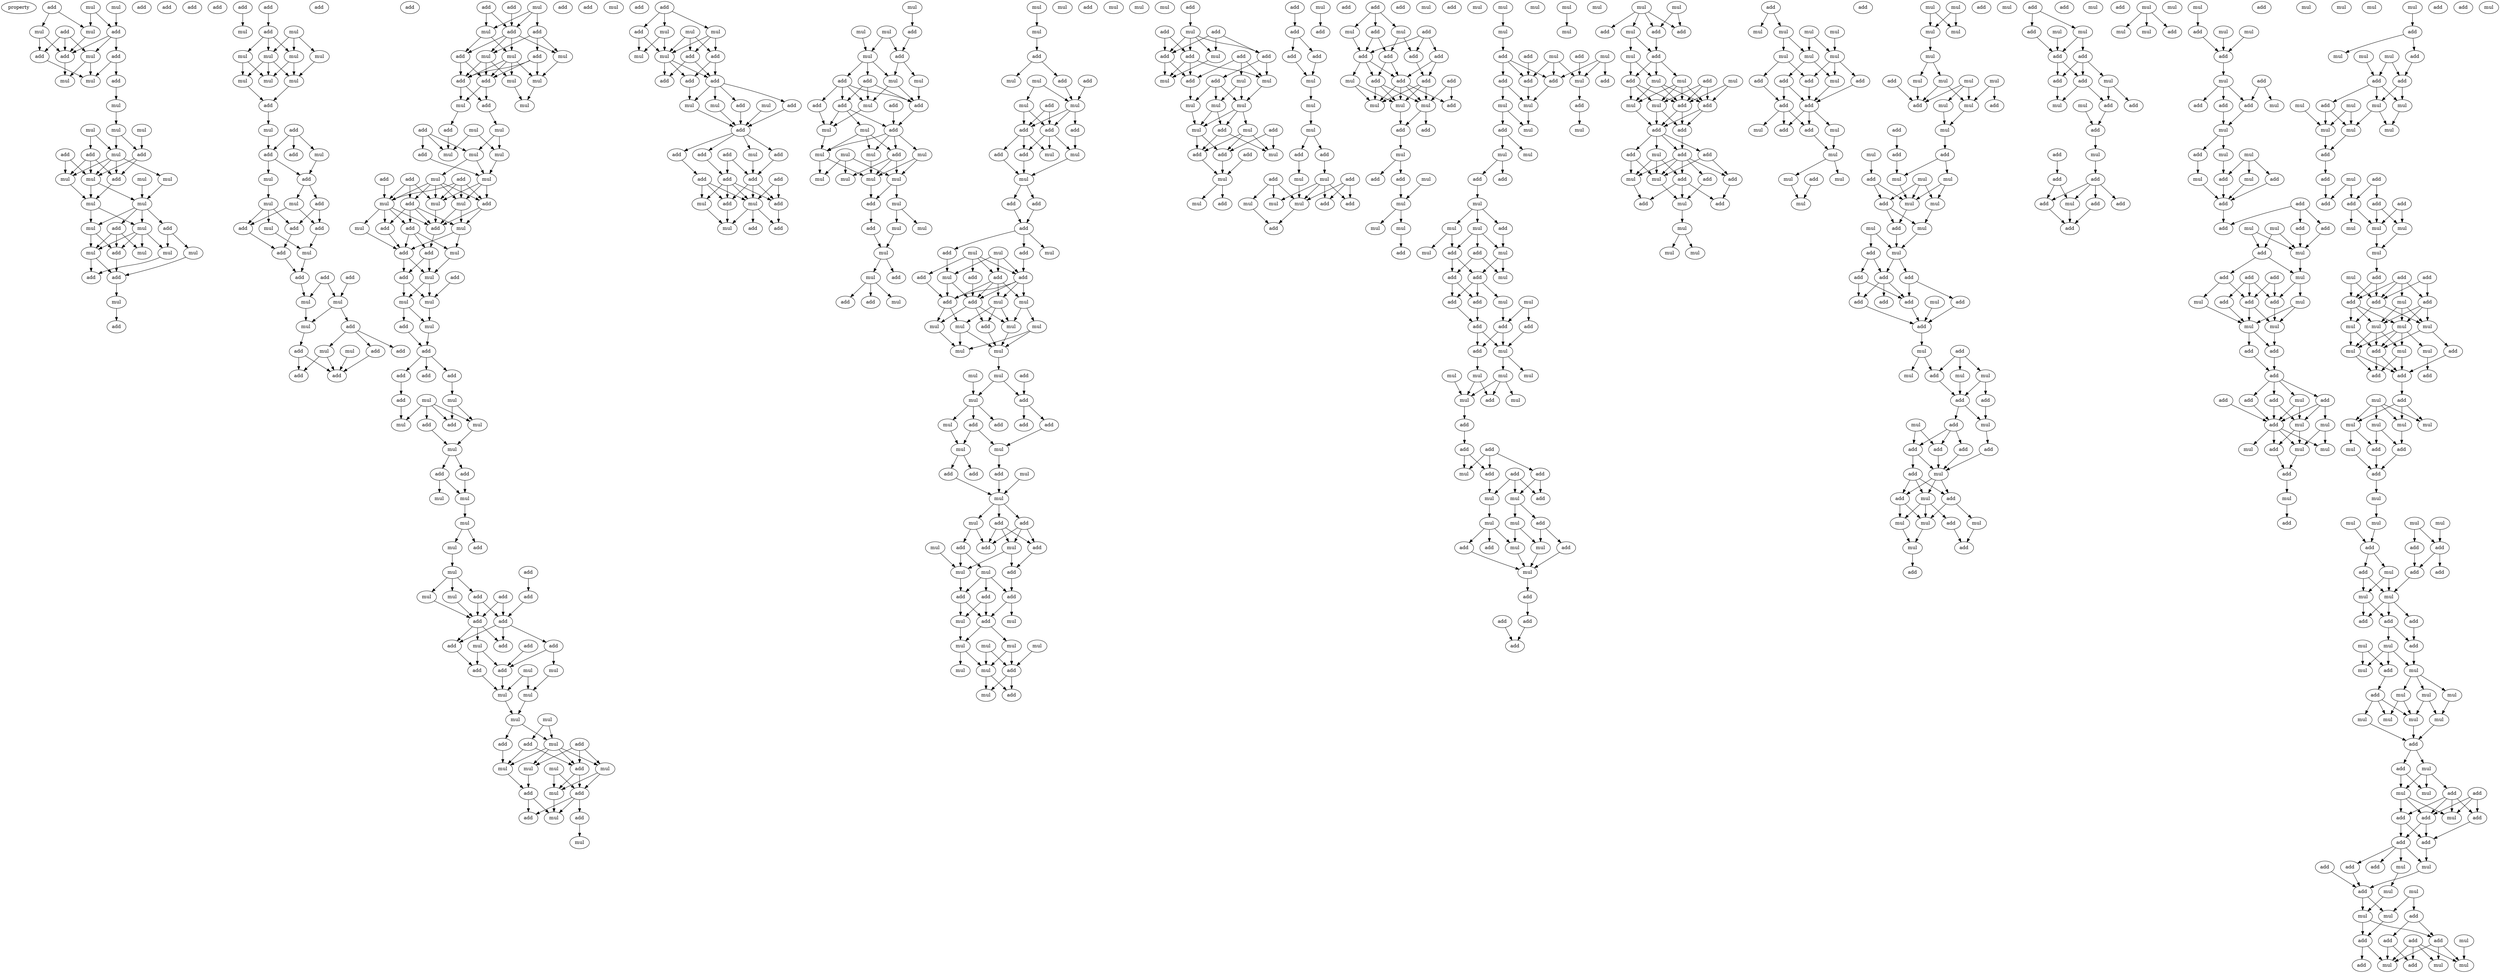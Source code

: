 digraph {
    node [fontcolor=black]
    property [mul=2,lf=1.6]
    0 [ label = mul ];
    1 [ label = mul ];
    2 [ label = add ];
    3 [ label = mul ];
    4 [ label = add ];
    5 [ label = mul ];
    6 [ label = add ];
    7 [ label = add ];
    8 [ label = add ];
    9 [ label = mul ];
    10 [ label = add ];
    11 [ label = mul ];
    12 [ label = add ];
    13 [ label = mul ];
    14 [ label = mul ];
    15 [ label = add ];
    16 [ label = mul ];
    17 [ label = mul ];
    18 [ label = mul ];
    19 [ label = add ];
    20 [ label = add ];
    21 [ label = mul ];
    22 [ label = add ];
    23 [ label = mul ];
    24 [ label = add ];
    25 [ label = mul ];
    26 [ label = mul ];
    27 [ label = mul ];
    28 [ label = mul ];
    29 [ label = mul ];
    30 [ label = mul ];
    31 [ label = add ];
    32 [ label = add ];
    33 [ label = mul ];
    34 [ label = mul ];
    35 [ label = mul ];
    36 [ label = mul ];
    37 [ label = mul ];
    38 [ label = add ];
    39 [ label = add ];
    40 [ label = add ];
    41 [ label = mul ];
    42 [ label = add ];
    43 [ label = add ];
    44 [ label = add ];
    45 [ label = add ];
    46 [ label = add ];
    47 [ label = mul ];
    48 [ label = add ];
    49 [ label = add ];
    50 [ label = mul ];
    51 [ label = mul ];
    52 [ label = mul ];
    53 [ label = mul ];
    54 [ label = mul ];
    55 [ label = mul ];
    56 [ label = mul ];
    57 [ label = mul ];
    58 [ label = add ];
    59 [ label = add ];
    60 [ label = mul ];
    61 [ label = add ];
    62 [ label = mul ];
    63 [ label = add ];
    64 [ label = add ];
    65 [ label = add ];
    66 [ label = mul ];
    67 [ label = add ];
    68 [ label = mul ];
    69 [ label = mul ];
    70 [ label = add ];
    71 [ label = mul ];
    72 [ label = add ];
    73 [ label = add ];
    74 [ label = add ];
    75 [ label = mul ];
    76 [ label = add ];
    77 [ label = add ];
    78 [ label = add ];
    79 [ label = add ];
    80 [ label = mul ];
    81 [ label = mul ];
    82 [ label = add ];
    83 [ label = mul ];
    84 [ label = add ];
    85 [ label = add ];
    86 [ label = mul ];
    87 [ label = add ];
    88 [ label = mul ];
    89 [ label = add ];
    90 [ label = add ];
    91 [ label = add ];
    92 [ label = add ];
    93 [ label = mul ];
    94 [ label = add ];
    95 [ label = add ];
    96 [ label = mul ];
    97 [ label = mul ];
    98 [ label = mul ];
    99 [ label = mul ];
    100 [ label = add ];
    101 [ label = add ];
    102 [ label = mul ];
    103 [ label = mul ];
    104 [ label = add ];
    105 [ label = add ];
    106 [ label = mul ];
    107 [ label = mul ];
    108 [ label = add ];
    109 [ label = mul ];
    110 [ label = add ];
    111 [ label = add ];
    112 [ label = mul ];
    113 [ label = mul ];
    114 [ label = mul ];
    115 [ label = add ];
    116 [ label = mul ];
    117 [ label = add ];
    118 [ label = add ];
    119 [ label = mul ];
    120 [ label = mul ];
    121 [ label = add ];
    122 [ label = mul ];
    123 [ label = mul ];
    124 [ label = add ];
    125 [ label = add ];
    126 [ label = mul ];
    127 [ label = mul ];
    128 [ label = add ];
    129 [ label = mul ];
    130 [ label = add ];
    131 [ label = add ];
    132 [ label = add ];
    133 [ label = add ];
    134 [ label = mul ];
    135 [ label = add ];
    136 [ label = add ];
    137 [ label = mul ];
    138 [ label = mul ];
    139 [ label = mul ];
    140 [ label = mul ];
    141 [ label = add ];
    142 [ label = add ];
    143 [ label = add ];
    144 [ label = add ];
    145 [ label = add ];
    146 [ label = add ];
    147 [ label = mul ];
    148 [ label = mul ];
    149 [ label = add ];
    150 [ label = mul ];
    151 [ label = add ];
    152 [ label = mul ];
    153 [ label = add ];
    154 [ label = mul ];
    155 [ label = add ];
    156 [ label = add ];
    157 [ label = mul ];
    158 [ label = add ];
    159 [ label = mul ];
    160 [ label = mul ];
    161 [ label = mul ];
    162 [ label = mul ];
    163 [ label = add ];
    164 [ label = add ];
    165 [ label = mul ];
    166 [ label = add ];
    167 [ label = add ];
    168 [ label = mul ];
    169 [ label = add ];
    170 [ label = add ];
    171 [ label = mul ];
    172 [ label = add ];
    173 [ label = add ];
    174 [ label = add ];
    175 [ label = add ];
    176 [ label = add ];
    177 [ label = add ];
    178 [ label = mul ];
    179 [ label = add ];
    180 [ label = mul ];
    181 [ label = add ];
    182 [ label = mul ];
    183 [ label = mul ];
    184 [ label = mul ];
    185 [ label = mul ];
    186 [ label = mul ];
    187 [ label = add ];
    188 [ label = add ];
    189 [ label = add ];
    190 [ label = mul ];
    191 [ label = add ];
    192 [ label = mul ];
    193 [ label = mul ];
    194 [ label = mul ];
    195 [ label = mul ];
    196 [ label = mul ];
    197 [ label = add ];
    198 [ label = add ];
    199 [ label = add ];
    200 [ label = mul ];
    201 [ label = add ];
    202 [ label = add ];
    203 [ label = mul ];
    204 [ label = mul ];
    205 [ label = mul ];
    206 [ label = mul ];
    207 [ label = add ];
    208 [ label = mul ];
    209 [ label = add ];
    210 [ label = mul ];
    211 [ label = add ];
    212 [ label = add ];
    213 [ label = add ];
    214 [ label = add ];
    215 [ label = add ];
    216 [ label = add ];
    217 [ label = mul ];
    218 [ label = mul ];
    219 [ label = mul ];
    220 [ label = add ];
    221 [ label = add ];
    222 [ label = add ];
    223 [ label = mul ];
    224 [ label = add ];
    225 [ label = add ];
    226 [ label = add ];
    227 [ label = add ];
    228 [ label = add ];
    229 [ label = add ];
    230 [ label = add ];
    231 [ label = mul ];
    232 [ label = add ];
    233 [ label = mul ];
    234 [ label = mul ];
    235 [ label = add ];
    236 [ label = add ];
    237 [ label = mul ];
    238 [ label = add ];
    239 [ label = mul ];
    240 [ label = mul ];
    241 [ label = add ];
    242 [ label = mul ];
    243 [ label = mul ];
    244 [ label = mul ];
    245 [ label = add ];
    246 [ label = add ];
    247 [ label = mul ];
    248 [ label = add ];
    249 [ label = add ];
    250 [ label = add ];
    251 [ label = add ];
    252 [ label = add ];
    253 [ label = mul ];
    254 [ label = mul ];
    255 [ label = mul ];
    256 [ label = mul ];
    257 [ label = add ];
    258 [ label = mul ];
    259 [ label = mul ];
    260 [ label = mul ];
    261 [ label = mul ];
    262 [ label = mul ];
    263 [ label = mul ];
    264 [ label = mul ];
    265 [ label = add ];
    266 [ label = mul ];
    267 [ label = mul ];
    268 [ label = add ];
    269 [ label = mul ];
    270 [ label = mul ];
    271 [ label = add ];
    272 [ label = add ];
    273 [ label = add ];
    274 [ label = mul ];
    275 [ label = mul ];
    276 [ label = mul ];
    277 [ label = add ];
    278 [ label = mul ];
    279 [ label = mul ];
    280 [ label = add ];
    281 [ label = add ];
    282 [ label = mul ];
    283 [ label = mul ];
    284 [ label = add ];
    285 [ label = mul ];
    286 [ label = add ];
    287 [ label = add ];
    288 [ label = add ];
    289 [ label = add ];
    290 [ label = add ];
    291 [ label = mul ];
    292 [ label = mul ];
    293 [ label = mul ];
    294 [ label = add ];
    295 [ label = add ];
    296 [ label = add ];
    297 [ label = add ];
    298 [ label = mul ];
    299 [ label = mul ];
    300 [ label = add ];
    301 [ label = add ];
    302 [ label = mul ];
    303 [ label = mul ];
    304 [ label = add ];
    305 [ label = add ];
    306 [ label = add ];
    307 [ label = add ];
    308 [ label = mul ];
    309 [ label = add ];
    310 [ label = add ];
    311 [ label = mul ];
    312 [ label = mul ];
    313 [ label = mul ];
    314 [ label = mul ];
    315 [ label = mul ];
    316 [ label = add ];
    317 [ label = mul ];
    318 [ label = mul ];
    319 [ label = mul ];
    320 [ label = mul ];
    321 [ label = add ];
    322 [ label = add ];
    323 [ label = mul ];
    324 [ label = add ];
    325 [ label = add ];
    326 [ label = mul ];
    327 [ label = add ];
    328 [ label = add ];
    329 [ label = mul ];
    330 [ label = mul ];
    331 [ label = add ];
    332 [ label = add ];
    333 [ label = add ];
    334 [ label = mul ];
    335 [ label = mul ];
    336 [ label = mul ];
    337 [ label = mul ];
    338 [ label = add ];
    339 [ label = add ];
    340 [ label = add ];
    341 [ label = mul ];
    342 [ label = mul ];
    343 [ label = add ];
    344 [ label = add ];
    345 [ label = mul ];
    346 [ label = mul ];
    347 [ label = add ];
    348 [ label = add ];
    349 [ label = add ];
    350 [ label = add ];
    351 [ label = mul ];
    352 [ label = mul ];
    353 [ label = add ];
    354 [ label = mul ];
    355 [ label = mul ];
    356 [ label = mul ];
    357 [ label = mul ];
    358 [ label = mul ];
    359 [ label = add ];
    360 [ label = mul ];
    361 [ label = mul ];
    362 [ label = add ];
    363 [ label = mul ];
    364 [ label = mul ];
    365 [ label = add ];
    366 [ label = add ];
    367 [ label = add ];
    368 [ label = mul ];
    369 [ label = add ];
    370 [ label = add ];
    371 [ label = add ];
    372 [ label = add ];
    373 [ label = mul ];
    374 [ label = add ];
    375 [ label = mul ];
    376 [ label = mul ];
    377 [ label = add ];
    378 [ label = mul ];
    379 [ label = mul ];
    380 [ label = mul ];
    381 [ label = mul ];
    382 [ label = mul ];
    383 [ label = add ];
    384 [ label = add ];
    385 [ label = mul ];
    386 [ label = mul ];
    387 [ label = add ];
    388 [ label = add ];
    389 [ label = add ];
    390 [ label = mul ];
    391 [ label = add ];
    392 [ label = mul ];
    393 [ label = add ];
    394 [ label = add ];
    395 [ label = mul ];
    396 [ label = add ];
    397 [ label = add ];
    398 [ label = mul ];
    399 [ label = add ];
    400 [ label = mul ];
    401 [ label = add ];
    402 [ label = mul ];
    403 [ label = add ];
    404 [ label = add ];
    405 [ label = add ];
    406 [ label = mul ];
    407 [ label = add ];
    408 [ label = mul ];
    409 [ label = mul ];
    410 [ label = mul ];
    411 [ label = mul ];
    412 [ label = add ];
    413 [ label = add ];
    414 [ label = add ];
    415 [ label = add ];
    416 [ label = add ];
    417 [ label = mul ];
    418 [ label = add ];
    419 [ label = mul ];
    420 [ label = add ];
    421 [ label = add ];
    422 [ label = add ];
    423 [ label = add ];
    424 [ label = add ];
    425 [ label = mul ];
    426 [ label = add ];
    427 [ label = add ];
    428 [ label = add ];
    429 [ label = add ];
    430 [ label = mul ];
    431 [ label = mul ];
    432 [ label = mul ];
    433 [ label = add ];
    434 [ label = add ];
    435 [ label = add ];
    436 [ label = mul ];
    437 [ label = mul ];
    438 [ label = add ];
    439 [ label = add ];
    440 [ label = mul ];
    441 [ label = mul ];
    442 [ label = mul ];
    443 [ label = mul ];
    444 [ label = add ];
    445 [ label = add ];
    446 [ label = mul ];
    447 [ label = mul ];
    448 [ label = mul ];
    449 [ label = add ];
    450 [ label = add ];
    451 [ label = mul ];
    452 [ label = add ];
    453 [ label = mul ];
    454 [ label = add ];
    455 [ label = mul ];
    456 [ label = add ];
    457 [ label = add ];
    458 [ label = add ];
    459 [ label = add ];
    460 [ label = mul ];
    461 [ label = mul ];
    462 [ label = add ];
    463 [ label = mul ];
    464 [ label = mul ];
    465 [ label = mul ];
    466 [ label = mul ];
    467 [ label = add ];
    468 [ label = add ];
    469 [ label = mul ];
    470 [ label = mul ];
    471 [ label = add ];
    472 [ label = mul ];
    473 [ label = add ];
    474 [ label = mul ];
    475 [ label = mul ];
    476 [ label = add ];
    477 [ label = mul ];
    478 [ label = add ];
    479 [ label = add ];
    480 [ label = add ];
    481 [ label = mul ];
    482 [ label = mul ];
    483 [ label = add ];
    484 [ label = add ];
    485 [ label = add ];
    486 [ label = add ];
    487 [ label = add ];
    488 [ label = mul ];
    489 [ label = mul ];
    490 [ label = mul ];
    491 [ label = mul ];
    492 [ label = mul ];
    493 [ label = mul ];
    494 [ label = add ];
    495 [ label = mul ];
    496 [ label = add ];
    497 [ label = add ];
    498 [ label = add ];
    499 [ label = mul ];
    500 [ label = add ];
    501 [ label = add ];
    502 [ label = add ];
    503 [ label = mul ];
    504 [ label = mul ];
    505 [ label = add ];
    506 [ label = mul ];
    507 [ label = mul ];
    508 [ label = add ];
    509 [ label = add ];
    510 [ label = add ];
    511 [ label = add ];
    512 [ label = mul ];
    513 [ label = mul ];
    514 [ label = mul ];
    515 [ label = add ];
    516 [ label = add ];
    517 [ label = add ];
    518 [ label = mul ];
    519 [ label = add ];
    520 [ label = mul ];
    521 [ label = mul ];
    522 [ label = mul ];
    523 [ label = mul ];
    524 [ label = mul ];
    525 [ label = add ];
    526 [ label = add ];
    527 [ label = mul ];
    528 [ label = add ];
    529 [ label = mul ];
    530 [ label = add ];
    531 [ label = mul ];
    532 [ label = add ];
    533 [ label = mul ];
    534 [ label = add ];
    535 [ label = mul ];
    536 [ label = add ];
    537 [ label = mul ];
    538 [ label = mul ];
    539 [ label = add ];
    540 [ label = add ];
    541 [ label = add ];
    542 [ label = add ];
    543 [ label = add ];
    544 [ label = add ];
    545 [ label = mul ];
    546 [ label = add ];
    547 [ label = mul ];
    548 [ label = mul ];
    549 [ label = add ];
    550 [ label = add ];
    551 [ label = mul ];
    552 [ label = add ];
    553 [ label = add ];
    554 [ label = mul ];
    555 [ label = mul ];
    556 [ label = mul ];
    557 [ label = add ];
    558 [ label = mul ];
    559 [ label = mul ];
    560 [ label = mul ];
    561 [ label = mul ];
    562 [ label = mul ];
    563 [ label = mul ];
    564 [ label = mul ];
    565 [ label = add ];
    566 [ label = add ];
    567 [ label = mul ];
    568 [ label = add ];
    569 [ label = add ];
    570 [ label = add ];
    571 [ label = add ];
    572 [ label = mul ];
    573 [ label = mul ];
    574 [ label = add ];
    575 [ label = add ];
    576 [ label = add ];
    577 [ label = mul ];
    578 [ label = mul ];
    579 [ label = mul ];
    580 [ label = mul ];
    581 [ label = mul ];
    582 [ label = add ];
    583 [ label = mul ];
    584 [ label = mul ];
    585 [ label = mul ];
    586 [ label = mul ];
    587 [ label = mul ];
    588 [ label = mul ];
    589 [ label = add ];
    590 [ label = mul ];
    591 [ label = mul ];
    592 [ label = add ];
    593 [ label = mul ];
    594 [ label = add ];
    595 [ label = mul ];
    596 [ label = mul ];
    597 [ label = add ];
    598 [ label = mul ];
    599 [ label = add ];
    600 [ label = add ];
    601 [ label = mul ];
    602 [ label = mul ];
    603 [ label = add ];
    604 [ label = mul ];
    605 [ label = add ];
    606 [ label = mul ];
    607 [ label = mul ];
    608 [ label = mul ];
    609 [ label = add ];
    610 [ label = mul ];
    611 [ label = mul ];
    612 [ label = add ];
    613 [ label = add ];
    614 [ label = add ];
    615 [ label = add ];
    616 [ label = add ];
    617 [ label = add ];
    618 [ label = add ];
    619 [ label = mul ];
    620 [ label = add ];
    621 [ label = add ];
    622 [ label = add ];
    623 [ label = mul ];
    624 [ label = add ];
    625 [ label = mul ];
    626 [ label = mul ];
    627 [ label = mul ];
    628 [ label = add ];
    629 [ label = add ];
    630 [ label = mul ];
    631 [ label = add ];
    632 [ label = mul ];
    633 [ label = add ];
    634 [ label = add ];
    635 [ label = add ];
    636 [ label = add ];
    637 [ label = add ];
    638 [ label = add ];
    639 [ label = mul ];
    640 [ label = add ];
    641 [ label = mul ];
    642 [ label = add ];
    643 [ label = mul ];
    644 [ label = mul ];
    645 [ label = mul ];
    646 [ label = add ];
    647 [ label = mul ];
    648 [ label = mul ];
    649 [ label = add ];
    650 [ label = add ];
    651 [ label = add ];
    652 [ label = add ];
    653 [ label = mul ];
    654 [ label = add ];
    655 [ label = mul ];
    656 [ label = add ];
    657 [ label = add ];
    658 [ label = add ];
    659 [ label = add ];
    660 [ label = mul ];
    661 [ label = mul ];
    662 [ label = mul ];
    663 [ label = add ];
    664 [ label = mul ];
    665 [ label = add ];
    666 [ label = add ];
    667 [ label = mul ];
    668 [ label = add ];
    669 [ label = add ];
    670 [ label = add ];
    671 [ label = add ];
    672 [ label = mul ];
    673 [ label = add ];
    674 [ label = add ];
    675 [ label = add ];
    676 [ label = add ];
    677 [ label = mul ];
    678 [ label = mul ];
    679 [ label = mul ];
    680 [ label = add ];
    681 [ label = mul ];
    682 [ label = mul ];
    683 [ label = add ];
    684 [ label = mul ];
    685 [ label = mul ];
    686 [ label = add ];
    687 [ label = mul ];
    688 [ label = add ];
    689 [ label = add ];
    690 [ label = mul ];
    691 [ label = add ];
    692 [ label = add ];
    693 [ label = add ];
    694 [ label = mul ];
    695 [ label = mul ];
    696 [ label = add ];
    697 [ label = mul ];
    698 [ label = mul ];
    699 [ label = add ];
    700 [ label = mul ];
    701 [ label = add ];
    702 [ label = add ];
    703 [ label = add ];
    704 [ label = mul ];
    705 [ label = mul ];
    706 [ label = add ];
    707 [ label = add ];
    708 [ label = add ];
    709 [ label = add ];
    710 [ label = mul ];
    711 [ label = mul ];
    712 [ label = add ];
    713 [ label = add ];
    714 [ label = add ];
    715 [ label = add ];
    716 [ label = mul ];
    717 [ label = mul ];
    718 [ label = add ];
    719 [ label = add ];
    720 [ label = mul ];
    721 [ label = mul ];
    722 [ label = add ];
    723 [ label = add ];
    724 [ label = mul ];
    725 [ label = add ];
    726 [ label = add ];
    727 [ label = add ];
    728 [ label = add ];
    729 [ label = add ];
    730 [ label = mul ];
    731 [ label = add ];
    732 [ label = mul ];
    733 [ label = mul ];
    734 [ label = mul ];
    735 [ label = add ];
    736 [ label = mul ];
    737 [ label = mul ];
    738 [ label = add ];
    739 [ label = mul ];
    740 [ label = mul ];
    741 [ label = mul ];
    742 [ label = add ];
    743 [ label = mul ];
    744 [ label = add ];
    745 [ label = add ];
    746 [ label = mul ];
    747 [ label = mul ];
    748 [ label = add ];
    749 [ label = mul ];
    750 [ label = add ];
    751 [ label = add ];
    752 [ label = add ];
    753 [ label = mul ];
    754 [ label = mul ];
    755 [ label = mul ];
    756 [ label = mul ];
    757 [ label = mul ];
    758 [ label = mul ];
    759 [ label = mul ];
    760 [ label = add ];
    761 [ label = add ];
    762 [ label = mul ];
    763 [ label = add ];
    764 [ label = add ];
    765 [ label = add ];
    766 [ label = add ];
    767 [ label = add ];
    768 [ label = mul ];
    769 [ label = mul ];
    770 [ label = mul ];
    771 [ label = mul ];
    772 [ label = add ];
    773 [ label = add ];
    774 [ label = add ];
    775 [ label = add ];
    776 [ label = mul ];
    777 [ label = add ];
    778 [ label = mul ];
    779 [ label = add ];
    780 [ label = add ];
    781 [ label = mul ];
    782 [ label = mul ];
    783 [ label = mul ];
    784 [ label = mul ];
    785 [ label = mul ];
    786 [ label = mul ];
    787 [ label = add ];
    788 [ label = mul ];
    789 [ label = add ];
    790 [ label = add ];
    791 [ label = add ];
    792 [ label = add ];
    793 [ label = mul ];
    794 [ label = add ];
    795 [ label = mul ];
    796 [ label = mul ];
    797 [ label = mul ];
    798 [ label = mul ];
    799 [ label = mul ];
    800 [ label = add ];
    801 [ label = add ];
    802 [ label = add ];
    803 [ label = mul ];
    804 [ label = mul ];
    805 [ label = mul ];
    806 [ label = mul ];
    807 [ label = mul ];
    808 [ label = add ];
    809 [ label = add ];
    810 [ label = add ];
    811 [ label = add ];
    812 [ label = mul ];
    813 [ label = add ];
    814 [ label = add ];
    815 [ label = mul ];
    816 [ label = mul ];
    817 [ label = add ];
    818 [ label = add ];
    819 [ label = add ];
    820 [ label = add ];
    821 [ label = mul ];
    822 [ label = mul ];
    823 [ label = add ];
    824 [ label = mul ];
    825 [ label = mul ];
    826 [ label = add ];
    827 [ label = mul ];
    828 [ label = mul ];
    829 [ label = mul ];
    830 [ label = mul ];
    831 [ label = mul ];
    832 [ label = mul ];
    833 [ label = mul ];
    834 [ label = add ];
    835 [ label = add ];
    836 [ label = mul ];
    837 [ label = add ];
    838 [ label = add ];
    839 [ label = mul ];
    840 [ label = mul ];
    841 [ label = mul ];
    842 [ label = add ];
    843 [ label = add ];
    844 [ label = add ];
    845 [ label = mul ];
    846 [ label = add ];
    847 [ label = add ];
    848 [ label = add ];
    849 [ label = mul ];
    850 [ label = add ];
    851 [ label = add ];
    852 [ label = mul ];
    853 [ label = mul ];
    854 [ label = add ];
    855 [ label = mul ];
    856 [ label = mul ];
    857 [ label = add ];
    858 [ label = mul ];
    859 [ label = add ];
    860 [ label = mul ];
    861 [ label = add ];
    862 [ label = add ];
    863 [ label = add ];
    864 [ label = add ];
    865 [ label = mul ];
    866 [ label = mul ];
    867 [ label = add ];
    868 [ label = mul ];
    0 -> 4 [ name = 0 ];
    1 -> 4 [ name = 1 ];
    1 -> 5 [ name = 2 ];
    2 -> 3 [ name = 3 ];
    2 -> 5 [ name = 4 ];
    3 -> 7 [ name = 5 ];
    3 -> 8 [ name = 6 ];
    4 -> 8 [ name = 7 ];
    4 -> 9 [ name = 8 ];
    4 -> 10 [ name = 9 ];
    5 -> 8 [ name = 10 ];
    6 -> 7 [ name = 11 ];
    6 -> 8 [ name = 12 ];
    6 -> 9 [ name = 13 ];
    7 -> 11 [ name = 14 ];
    8 -> 13 [ name = 15 ];
    9 -> 11 [ name = 16 ];
    9 -> 13 [ name = 17 ];
    10 -> 11 [ name = 18 ];
    10 -> 12 [ name = 19 ];
    12 -> 14 [ name = 20 ];
    14 -> 17 [ name = 21 ];
    16 -> 21 [ name = 22 ];
    16 -> 22 [ name = 23 ];
    17 -> 19 [ name = 24 ];
    17 -> 21 [ name = 25 ];
    18 -> 19 [ name = 26 ];
    19 -> 23 [ name = 27 ];
    19 -> 24 [ name = 28 ];
    20 -> 23 [ name = 29 ];
    20 -> 25 [ name = 30 ];
    21 -> 23 [ name = 31 ];
    21 -> 24 [ name = 32 ];
    21 -> 25 [ name = 33 ];
    21 -> 27 [ name = 34 ];
    22 -> 23 [ name = 35 ];
    22 -> 24 [ name = 36 ];
    22 -> 25 [ name = 37 ];
    23 -> 28 [ name = 38 ];
    23 -> 29 [ name = 39 ];
    24 -> 28 [ name = 40 ];
    25 -> 28 [ name = 41 ];
    26 -> 29 [ name = 42 ];
    27 -> 29 [ name = 43 ];
    28 -> 30 [ name = 44 ];
    28 -> 33 [ name = 45 ];
    29 -> 30 [ name = 46 ];
    29 -> 31 [ name = 47 ];
    29 -> 32 [ name = 48 ];
    29 -> 33 [ name = 49 ];
    30 -> 36 [ name = 50 ];
    30 -> 38 [ name = 51 ];
    31 -> 36 [ name = 52 ];
    31 -> 37 [ name = 53 ];
    31 -> 38 [ name = 54 ];
    32 -> 34 [ name = 55 ];
    32 -> 35 [ name = 56 ];
    33 -> 34 [ name = 57 ];
    33 -> 36 [ name = 58 ];
    33 -> 37 [ name = 59 ];
    33 -> 38 [ name = 60 ];
    34 -> 39 [ name = 61 ];
    35 -> 40 [ name = 62 ];
    36 -> 39 [ name = 63 ];
    36 -> 40 [ name = 64 ];
    38 -> 40 [ name = 65 ];
    40 -> 41 [ name = 66 ];
    41 -> 42 [ name = 67 ];
    46 -> 47 [ name = 68 ];
    48 -> 49 [ name = 69 ];
    49 -> 51 [ name = 70 ];
    49 -> 52 [ name = 71 ];
    49 -> 54 [ name = 72 ];
    50 -> 52 [ name = 73 ];
    50 -> 53 [ name = 74 ];
    50 -> 54 [ name = 75 ];
    51 -> 56 [ name = 76 ];
    51 -> 57 [ name = 77 ];
    52 -> 55 [ name = 78 ];
    52 -> 56 [ name = 79 ];
    52 -> 57 [ name = 80 ];
    53 -> 55 [ name = 81 ];
    54 -> 55 [ name = 82 ];
    54 -> 57 [ name = 83 ];
    55 -> 58 [ name = 84 ];
    56 -> 58 [ name = 85 ];
    58 -> 60 [ name = 86 ];
    59 -> 62 [ name = 87 ];
    59 -> 63 [ name = 88 ];
    59 -> 64 [ name = 89 ];
    60 -> 64 [ name = 90 ];
    62 -> 65 [ name = 91 ];
    64 -> 65 [ name = 92 ];
    64 -> 66 [ name = 93 ];
    65 -> 67 [ name = 94 ];
    65 -> 69 [ name = 95 ];
    66 -> 68 [ name = 96 ];
    67 -> 72 [ name = 97 ];
    67 -> 73 [ name = 98 ];
    68 -> 70 [ name = 99 ];
    68 -> 71 [ name = 100 ];
    68 -> 72 [ name = 101 ];
    69 -> 70 [ name = 102 ];
    69 -> 73 [ name = 103 ];
    70 -> 74 [ name = 104 ];
    71 -> 75 [ name = 105 ];
    72 -> 74 [ name = 106 ];
    73 -> 75 [ name = 107 ];
    74 -> 76 [ name = 108 ];
    75 -> 76 [ name = 109 ];
    76 -> 81 [ name = 110 ];
    78 -> 80 [ name = 111 ];
    79 -> 80 [ name = 112 ];
    79 -> 81 [ name = 113 ];
    80 -> 82 [ name = 114 ];
    80 -> 83 [ name = 115 ];
    81 -> 83 [ name = 116 ];
    82 -> 84 [ name = 117 ];
    82 -> 86 [ name = 118 ];
    82 -> 87 [ name = 119 ];
    83 -> 85 [ name = 120 ];
    85 -> 89 [ name = 121 ];
    85 -> 90 [ name = 122 ];
    86 -> 89 [ name = 123 ];
    86 -> 90 [ name = 124 ];
    87 -> 89 [ name = 125 ];
    88 -> 89 [ name = 126 ];
    91 -> 95 [ name = 127 ];
    91 -> 96 [ name = 128 ];
    92 -> 95 [ name = 129 ];
    93 -> 94 [ name = 130 ];
    93 -> 95 [ name = 131 ];
    93 -> 96 [ name = 132 ];
    94 -> 98 [ name = 133 ];
    94 -> 99 [ name = 134 ];
    94 -> 100 [ name = 135 ];
    95 -> 97 [ name = 136 ];
    95 -> 98 [ name = 137 ];
    95 -> 99 [ name = 138 ];
    95 -> 101 [ name = 139 ];
    96 -> 97 [ name = 140 ];
    96 -> 101 [ name = 141 ];
    97 -> 102 [ name = 142 ];
    97 -> 103 [ name = 143 ];
    97 -> 104 [ name = 144 ];
    97 -> 105 [ name = 145 ];
    98 -> 102 [ name = 146 ];
    99 -> 103 [ name = 147 ];
    99 -> 104 [ name = 148 ];
    99 -> 105 [ name = 149 ];
    100 -> 102 [ name = 150 ];
    100 -> 104 [ name = 151 ];
    100 -> 105 [ name = 152 ];
    101 -> 104 [ name = 153 ];
    101 -> 105 [ name = 154 ];
    102 -> 106 [ name = 155 ];
    103 -> 106 [ name = 156 ];
    104 -> 107 [ name = 157 ];
    104 -> 108 [ name = 158 ];
    105 -> 107 [ name = 159 ];
    105 -> 108 [ name = 160 ];
    107 -> 110 [ name = 161 ];
    108 -> 109 [ name = 162 ];
    109 -> 113 [ name = 163 ];
    109 -> 114 [ name = 164 ];
    110 -> 116 [ name = 165 ];
    111 -> 113 [ name = 166 ];
    111 -> 115 [ name = 167 ];
    111 -> 116 [ name = 168 ];
    112 -> 114 [ name = 169 ];
    112 -> 116 [ name = 170 ];
    113 -> 119 [ name = 171 ];
    113 -> 120 [ name = 172 ];
    114 -> 120 [ name = 173 ];
    115 -> 120 [ name = 174 ];
    117 -> 122 [ name = 175 ];
    117 -> 123 [ name = 176 ];
    117 -> 124 [ name = 177 ];
    117 -> 126 [ name = 178 ];
    118 -> 126 [ name = 179 ];
    119 -> 122 [ name = 180 ];
    119 -> 123 [ name = 181 ];
    119 -> 124 [ name = 182 ];
    119 -> 125 [ name = 183 ];
    119 -> 126 [ name = 184 ];
    120 -> 122 [ name = 185 ];
    120 -> 123 [ name = 186 ];
    120 -> 124 [ name = 187 ];
    121 -> 123 [ name = 188 ];
    121 -> 125 [ name = 189 ];
    121 -> 126 [ name = 190 ];
    122 -> 129 [ name = 191 ];
    122 -> 130 [ name = 192 ];
    123 -> 130 [ name = 193 ];
    124 -> 129 [ name = 194 ];
    124 -> 130 [ name = 195 ];
    125 -> 128 [ name = 196 ];
    125 -> 129 [ name = 197 ];
    125 -> 130 [ name = 198 ];
    125 -> 131 [ name = 199 ];
    126 -> 127 [ name = 200 ];
    126 -> 128 [ name = 201 ];
    126 -> 130 [ name = 202 ];
    126 -> 131 [ name = 203 ];
    127 -> 133 [ name = 204 ];
    128 -> 132 [ name = 205 ];
    128 -> 133 [ name = 206 ];
    128 -> 134 [ name = 207 ];
    129 -> 133 [ name = 208 ];
    129 -> 134 [ name = 209 ];
    130 -> 132 [ name = 210 ];
    131 -> 133 [ name = 211 ];
    132 -> 136 [ name = 212 ];
    132 -> 137 [ name = 213 ];
    133 -> 136 [ name = 214 ];
    133 -> 137 [ name = 215 ];
    134 -> 137 [ name = 216 ];
    135 -> 139 [ name = 217 ];
    136 -> 138 [ name = 218 ];
    136 -> 139 [ name = 219 ];
    137 -> 138 [ name = 220 ];
    137 -> 139 [ name = 221 ];
    138 -> 140 [ name = 222 ];
    138 -> 142 [ name = 223 ];
    139 -> 140 [ name = 224 ];
    140 -> 143 [ name = 225 ];
    142 -> 143 [ name = 226 ];
    143 -> 144 [ name = 227 ];
    143 -> 145 [ name = 228 ];
    143 -> 146 [ name = 229 ];
    144 -> 149 [ name = 230 ];
    146 -> 147 [ name = 231 ];
    147 -> 152 [ name = 232 ];
    147 -> 153 [ name = 233 ];
    148 -> 150 [ name = 234 ];
    148 -> 151 [ name = 235 ];
    148 -> 152 [ name = 236 ];
    148 -> 153 [ name = 237 ];
    149 -> 150 [ name = 238 ];
    151 -> 154 [ name = 239 ];
    152 -> 154 [ name = 240 ];
    154 -> 155 [ name = 241 ];
    154 -> 156 [ name = 242 ];
    155 -> 157 [ name = 243 ];
    155 -> 160 [ name = 244 ];
    156 -> 160 [ name = 245 ];
    160 -> 161 [ name = 246 ];
    161 -> 162 [ name = 247 ];
    161 -> 164 [ name = 248 ];
    162 -> 165 [ name = 249 ];
    165 -> 168 [ name = 250 ];
    165 -> 170 [ name = 251 ];
    165 -> 171 [ name = 252 ];
    166 -> 169 [ name = 253 ];
    167 -> 172 [ name = 254 ];
    167 -> 173 [ name = 255 ];
    168 -> 173 [ name = 256 ];
    169 -> 172 [ name = 257 ];
    170 -> 172 [ name = 258 ];
    170 -> 173 [ name = 259 ];
    171 -> 173 [ name = 260 ];
    172 -> 174 [ name = 261 ];
    172 -> 176 [ name = 262 ];
    172 -> 177 [ name = 263 ];
    173 -> 176 [ name = 264 ];
    173 -> 177 [ name = 265 ];
    173 -> 178 [ name = 266 ];
    174 -> 180 [ name = 267 ];
    174 -> 181 [ name = 268 ];
    175 -> 181 [ name = 269 ];
    177 -> 179 [ name = 270 ];
    178 -> 179 [ name = 271 ];
    178 -> 181 [ name = 272 ];
    179 -> 184 [ name = 273 ];
    180 -> 183 [ name = 274 ];
    181 -> 184 [ name = 275 ];
    182 -> 183 [ name = 276 ];
    182 -> 184 [ name = 277 ];
    183 -> 185 [ name = 278 ];
    184 -> 185 [ name = 279 ];
    185 -> 189 [ name = 280 ];
    185 -> 190 [ name = 281 ];
    186 -> 187 [ name = 282 ];
    186 -> 190 [ name = 283 ];
    187 -> 191 [ name = 284 ];
    187 -> 192 [ name = 285 ];
    188 -> 191 [ name = 286 ];
    188 -> 194 [ name = 287 ];
    188 -> 195 [ name = 288 ];
    189 -> 192 [ name = 289 ];
    190 -> 191 [ name = 290 ];
    190 -> 192 [ name = 291 ];
    190 -> 194 [ name = 292 ];
    190 -> 195 [ name = 293 ];
    191 -> 196 [ name = 294 ];
    191 -> 198 [ name = 295 ];
    192 -> 197 [ name = 296 ];
    193 -> 196 [ name = 297 ];
    193 -> 198 [ name = 298 ];
    194 -> 197 [ name = 299 ];
    195 -> 196 [ name = 300 ];
    195 -> 198 [ name = 301 ];
    196 -> 200 [ name = 302 ];
    197 -> 200 [ name = 303 ];
    197 -> 201 [ name = 304 ];
    198 -> 199 [ name = 305 ];
    198 -> 200 [ name = 306 ];
    198 -> 201 [ name = 307 ];
    199 -> 203 [ name = 308 ];
    202 -> 205 [ name = 309 ];
    202 -> 206 [ name = 310 ];
    202 -> 207 [ name = 311 ];
    204 -> 208 [ name = 312 ];
    204 -> 209 [ name = 313 ];
    204 -> 211 [ name = 314 ];
    205 -> 208 [ name = 315 ];
    205 -> 210 [ name = 316 ];
    206 -> 208 [ name = 317 ];
    206 -> 209 [ name = 318 ];
    206 -> 211 [ name = 319 ];
    207 -> 208 [ name = 320 ];
    207 -> 210 [ name = 321 ];
    208 -> 212 [ name = 322 ];
    208 -> 213 [ name = 323 ];
    208 -> 214 [ name = 324 ];
    209 -> 213 [ name = 325 ];
    209 -> 214 [ name = 326 ];
    211 -> 212 [ name = 327 ];
    211 -> 213 [ name = 328 ];
    212 -> 217 [ name = 329 ];
    213 -> 215 [ name = 330 ];
    213 -> 216 [ name = 331 ];
    213 -> 217 [ name = 332 ];
    213 -> 219 [ name = 333 ];
    215 -> 220 [ name = 334 ];
    216 -> 220 [ name = 335 ];
    217 -> 220 [ name = 336 ];
    218 -> 220 [ name = 337 ];
    219 -> 220 [ name = 338 ];
    220 -> 221 [ name = 339 ];
    220 -> 222 [ name = 340 ];
    220 -> 223 [ name = 341 ];
    220 -> 225 [ name = 342 ];
    221 -> 227 [ name = 343 ];
    222 -> 228 [ name = 344 ];
    223 -> 227 [ name = 345 ];
    224 -> 226 [ name = 346 ];
    224 -> 227 [ name = 347 ];
    225 -> 226 [ name = 348 ];
    226 -> 230 [ name = 349 ];
    226 -> 231 [ name = 350 ];
    226 -> 232 [ name = 351 ];
    226 -> 233 [ name = 352 ];
    227 -> 230 [ name = 353 ];
    227 -> 231 [ name = 354 ];
    227 -> 232 [ name = 355 ];
    228 -> 230 [ name = 356 ];
    228 -> 231 [ name = 357 ];
    228 -> 233 [ name = 358 ];
    229 -> 231 [ name = 359 ];
    229 -> 232 [ name = 360 ];
    230 -> 234 [ name = 361 ];
    231 -> 234 [ name = 362 ];
    231 -> 235 [ name = 363 ];
    231 -> 236 [ name = 364 ];
    232 -> 236 [ name = 365 ];
    233 -> 234 [ name = 366 ];
    237 -> 238 [ name = 367 ];
    238 -> 241 [ name = 368 ];
    239 -> 241 [ name = 369 ];
    239 -> 242 [ name = 370 ];
    240 -> 242 [ name = 371 ];
    241 -> 243 [ name = 372 ];
    241 -> 244 [ name = 373 ];
    242 -> 243 [ name = 374 ];
    242 -> 245 [ name = 375 ];
    242 -> 246 [ name = 376 ];
    243 -> 247 [ name = 377 ];
    243 -> 248 [ name = 378 ];
    244 -> 248 [ name = 379 ];
    245 -> 247 [ name = 380 ];
    245 -> 248 [ name = 381 ];
    245 -> 250 [ name = 382 ];
    245 -> 251 [ name = 383 ];
    246 -> 247 [ name = 384 ];
    246 -> 248 [ name = 385 ];
    246 -> 251 [ name = 386 ];
    247 -> 253 [ name = 387 ];
    248 -> 252 [ name = 388 ];
    249 -> 252 [ name = 389 ];
    250 -> 253 [ name = 390 ];
    251 -> 252 [ name = 391 ];
    251 -> 253 [ name = 392 ];
    251 -> 254 [ name = 393 ];
    252 -> 256 [ name = 394 ];
    252 -> 257 [ name = 395 ];
    252 -> 258 [ name = 396 ];
    252 -> 259 [ name = 397 ];
    253 -> 259 [ name = 398 ];
    254 -> 256 [ name = 399 ];
    254 -> 257 [ name = 400 ];
    254 -> 259 [ name = 401 ];
    255 -> 260 [ name = 402 ];
    255 -> 261 [ name = 403 ];
    255 -> 262 [ name = 404 ];
    256 -> 263 [ name = 405 ];
    257 -> 261 [ name = 406 ];
    257 -> 262 [ name = 407 ];
    257 -> 263 [ name = 408 ];
    258 -> 261 [ name = 409 ];
    258 -> 263 [ name = 410 ];
    259 -> 260 [ name = 411 ];
    259 -> 263 [ name = 412 ];
    261 -> 264 [ name = 413 ];
    261 -> 265 [ name = 414 ];
    263 -> 265 [ name = 415 ];
    264 -> 266 [ name = 416 ];
    264 -> 267 [ name = 417 ];
    265 -> 268 [ name = 418 ];
    266 -> 269 [ name = 419 ];
    268 -> 269 [ name = 420 ];
    269 -> 270 [ name = 421 ];
    269 -> 271 [ name = 422 ];
    270 -> 272 [ name = 423 ];
    270 -> 273 [ name = 424 ];
    270 -> 274 [ name = 425 ];
    275 -> 276 [ name = 426 ];
    276 -> 277 [ name = 427 ];
    277 -> 279 [ name = 428 ];
    277 -> 280 [ name = 429 ];
    278 -> 283 [ name = 430 ];
    278 -> 285 [ name = 431 ];
    280 -> 283 [ name = 432 ];
    281 -> 283 [ name = 433 ];
    283 -> 286 [ name = 434 ];
    283 -> 287 [ name = 435 ];
    283 -> 288 [ name = 436 ];
    284 -> 286 [ name = 437 ];
    284 -> 288 [ name = 438 ];
    285 -> 286 [ name = 439 ];
    285 -> 288 [ name = 440 ];
    286 -> 290 [ name = 441 ];
    286 -> 291 [ name = 442 ];
    286 -> 292 [ name = 443 ];
    287 -> 292 [ name = 444 ];
    288 -> 289 [ name = 445 ];
    288 -> 290 [ name = 446 ];
    288 -> 291 [ name = 447 ];
    289 -> 293 [ name = 448 ];
    290 -> 293 [ name = 449 ];
    292 -> 293 [ name = 450 ];
    293 -> 295 [ name = 451 ];
    293 -> 296 [ name = 452 ];
    295 -> 297 [ name = 453 ];
    296 -> 297 [ name = 454 ];
    297 -> 300 [ name = 455 ];
    297 -> 301 [ name = 456 ];
    297 -> 302 [ name = 457 ];
    298 -> 303 [ name = 458 ];
    298 -> 306 [ name = 459 ];
    298 -> 307 [ name = 460 ];
    299 -> 304 [ name = 461 ];
    299 -> 305 [ name = 462 ];
    299 -> 306 [ name = 463 ];
    299 -> 307 [ name = 464 ];
    300 -> 306 [ name = 465 ];
    301 -> 303 [ name = 466 ];
    303 -> 309 [ name = 467 ];
    303 -> 310 [ name = 468 ];
    304 -> 309 [ name = 469 ];
    305 -> 310 [ name = 470 ];
    306 -> 308 [ name = 471 ];
    306 -> 309 [ name = 472 ];
    306 -> 310 [ name = 473 ];
    306 -> 311 [ name = 474 ];
    307 -> 308 [ name = 475 ];
    307 -> 309 [ name = 476 ];
    307 -> 310 [ name = 477 ];
    307 -> 311 [ name = 478 ];
    308 -> 312 [ name = 479 ];
    308 -> 314 [ name = 480 ];
    308 -> 316 [ name = 481 ];
    309 -> 313 [ name = 482 ];
    309 -> 314 [ name = 483 ];
    310 -> 312 [ name = 484 ];
    310 -> 313 [ name = 485 ];
    310 -> 316 [ name = 486 ];
    311 -> 312 [ name = 487 ];
    311 -> 315 [ name = 488 ];
    312 -> 318 [ name = 489 ];
    313 -> 317 [ name = 490 ];
    314 -> 317 [ name = 491 ];
    314 -> 318 [ name = 492 ];
    315 -> 317 [ name = 493 ];
    315 -> 318 [ name = 494 ];
    316 -> 318 [ name = 495 ];
    318 -> 319 [ name = 496 ];
    319 -> 322 [ name = 497 ];
    319 -> 323 [ name = 498 ];
    320 -> 323 [ name = 499 ];
    321 -> 322 [ name = 500 ];
    322 -> 327 [ name = 501 ];
    322 -> 328 [ name = 502 ];
    323 -> 324 [ name = 503 ];
    323 -> 325 [ name = 504 ];
    323 -> 326 [ name = 505 ];
    325 -> 329 [ name = 506 ];
    325 -> 330 [ name = 507 ];
    326 -> 329 [ name = 508 ];
    328 -> 330 [ name = 509 ];
    329 -> 331 [ name = 510 ];
    329 -> 333 [ name = 511 ];
    330 -> 332 [ name = 512 ];
    332 -> 336 [ name = 513 ];
    333 -> 336 [ name = 514 ];
    334 -> 336 [ name = 515 ];
    336 -> 337 [ name = 516 ];
    336 -> 338 [ name = 517 ];
    336 -> 339 [ name = 518 ];
    337 -> 340 [ name = 519 ];
    337 -> 344 [ name = 520 ];
    338 -> 340 [ name = 521 ];
    338 -> 342 [ name = 522 ];
    338 -> 343 [ name = 523 ];
    339 -> 340 [ name = 524 ];
    339 -> 342 [ name = 525 ];
    339 -> 343 [ name = 526 ];
    341 -> 345 [ name = 527 ];
    342 -> 345 [ name = 528 ];
    342 -> 347 [ name = 529 ];
    343 -> 347 [ name = 530 ];
    344 -> 345 [ name = 531 ];
    344 -> 346 [ name = 532 ];
    345 -> 349 [ name = 533 ];
    346 -> 348 [ name = 534 ];
    346 -> 349 [ name = 535 ];
    346 -> 350 [ name = 536 ];
    347 -> 350 [ name = 537 ];
    348 -> 352 [ name = 538 ];
    348 -> 353 [ name = 539 ];
    349 -> 352 [ name = 540 ];
    349 -> 353 [ name = 541 ];
    350 -> 353 [ name = 542 ];
    350 -> 354 [ name = 543 ];
    352 -> 355 [ name = 544 ];
    353 -> 355 [ name = 545 ];
    353 -> 358 [ name = 546 ];
    355 -> 360 [ name = 547 ];
    355 -> 361 [ name = 548 ];
    356 -> 359 [ name = 549 ];
    356 -> 360 [ name = 550 ];
    357 -> 359 [ name = 551 ];
    358 -> 359 [ name = 552 ];
    358 -> 360 [ name = 553 ];
    359 -> 362 [ name = 554 ];
    359 -> 363 [ name = 555 ];
    360 -> 362 [ name = 556 ];
    360 -> 363 [ name = 557 ];
    365 -> 368 [ name = 558 ];
    366 -> 370 [ name = 559 ];
    366 -> 371 [ name = 560 ];
    367 -> 370 [ name = 561 ];
    367 -> 372 [ name = 562 ];
    367 -> 373 [ name = 563 ];
    368 -> 370 [ name = 564 ];
    368 -> 371 [ name = 565 ];
    368 -> 372 [ name = 566 ];
    368 -> 373 [ name = 567 ];
    369 -> 376 [ name = 568 ];
    369 -> 377 [ name = 569 ];
    369 -> 378 [ name = 570 ];
    370 -> 375 [ name = 571 ];
    370 -> 377 [ name = 572 ];
    371 -> 375 [ name = 573 ];
    371 -> 376 [ name = 574 ];
    371 -> 377 [ name = 575 ];
    372 -> 374 [ name = 576 ];
    372 -> 376 [ name = 577 ];
    373 -> 375 [ name = 578 ];
    374 -> 379 [ name = 579 ];
    374 -> 380 [ name = 580 ];
    374 -> 381 [ name = 581 ];
    376 -> 381 [ name = 582 ];
    377 -> 380 [ name = 583 ];
    378 -> 379 [ name = 584 ];
    378 -> 381 [ name = 585 ];
    379 -> 382 [ name = 586 ];
    379 -> 383 [ name = 587 ];
    380 -> 382 [ name = 588 ];
    381 -> 382 [ name = 589 ];
    381 -> 383 [ name = 590 ];
    381 -> 385 [ name = 591 ];
    382 -> 387 [ name = 592 ];
    382 -> 388 [ name = 593 ];
    383 -> 386 [ name = 594 ];
    383 -> 388 [ name = 595 ];
    384 -> 386 [ name = 596 ];
    384 -> 387 [ name = 597 ];
    385 -> 386 [ name = 598 ];
    385 -> 387 [ name = 599 ];
    385 -> 388 [ name = 600 ];
    387 -> 390 [ name = 601 ];
    388 -> 390 [ name = 602 ];
    389 -> 390 [ name = 603 ];
    390 -> 392 [ name = 604 ];
    390 -> 393 [ name = 605 ];
    391 -> 394 [ name = 606 ];
    394 -> 396 [ name = 607 ];
    394 -> 397 [ name = 608 ];
    395 -> 399 [ name = 609 ];
    396 -> 398 [ name = 610 ];
    397 -> 398 [ name = 611 ];
    398 -> 400 [ name = 612 ];
    400 -> 402 [ name = 613 ];
    402 -> 403 [ name = 614 ];
    402 -> 404 [ name = 615 ];
    403 -> 408 [ name = 616 ];
    404 -> 406 [ name = 617 ];
    405 -> 409 [ name = 618 ];
    405 -> 410 [ name = 619 ];
    405 -> 411 [ name = 620 ];
    406 -> 410 [ name = 621 ];
    407 -> 410 [ name = 622 ];
    407 -> 412 [ name = 623 ];
    407 -> 413 [ name = 624 ];
    408 -> 409 [ name = 625 ];
    408 -> 410 [ name = 626 ];
    408 -> 412 [ name = 627 ];
    408 -> 413 [ name = 628 ];
    410 -> 414 [ name = 629 ];
    411 -> 414 [ name = 630 ];
    415 -> 417 [ name = 631 ];
    415 -> 418 [ name = 632 ];
    415 -> 419 [ name = 633 ];
    416 -> 421 [ name = 634 ];
    416 -> 422 [ name = 635 ];
    416 -> 423 [ name = 636 ];
    417 -> 422 [ name = 637 ];
    418 -> 420 [ name = 638 ];
    418 -> 422 [ name = 639 ];
    419 -> 420 [ name = 640 ];
    419 -> 421 [ name = 641 ];
    420 -> 426 [ name = 642 ];
    420 -> 427 [ name = 643 ];
    421 -> 424 [ name = 644 ];
    422 -> 425 [ name = 645 ];
    422 -> 426 [ name = 646 ];
    422 -> 427 [ name = 647 ];
    423 -> 424 [ name = 648 ];
    423 -> 427 [ name = 649 ];
    424 -> 430 [ name = 650 ];
    424 -> 431 [ name = 651 ];
    424 -> 432 [ name = 652 ];
    425 -> 430 [ name = 653 ];
    425 -> 432 [ name = 654 ];
    426 -> 430 [ name = 655 ];
    426 -> 431 [ name = 656 ];
    426 -> 432 [ name = 657 ];
    427 -> 429 [ name = 658 ];
    427 -> 430 [ name = 659 ];
    427 -> 431 [ name = 660 ];
    427 -> 432 [ name = 661 ];
    428 -> 429 [ name = 662 ];
    428 -> 431 [ name = 663 ];
    431 -> 433 [ name = 664 ];
    431 -> 435 [ name = 665 ];
    432 -> 433 [ name = 666 ];
    433 -> 436 [ name = 667 ];
    436 -> 438 [ name = 668 ];
    436 -> 439 [ name = 669 ];
    439 -> 441 [ name = 670 ];
    440 -> 441 [ name = 671 ];
    441 -> 442 [ name = 672 ];
    441 -> 443 [ name = 673 ];
    443 -> 444 [ name = 674 ];
    447 -> 448 [ name = 675 ];
    448 -> 449 [ name = 676 ];
    449 -> 454 [ name = 677 ];
    449 -> 457 [ name = 678 ];
    449 -> 458 [ name = 679 ];
    450 -> 455 [ name = 680 ];
    451 -> 454 [ name = 681 ];
    451 -> 455 [ name = 682 ];
    451 -> 458 [ name = 683 ];
    452 -> 458 [ name = 684 ];
    453 -> 454 [ name = 685 ];
    453 -> 455 [ name = 686 ];
    453 -> 456 [ name = 687 ];
    454 -> 460 [ name = 688 ];
    455 -> 459 [ name = 689 ];
    457 -> 460 [ name = 690 ];
    457 -> 461 [ name = 691 ];
    458 -> 460 [ name = 692 ];
    459 -> 463 [ name = 693 ];
    460 -> 464 [ name = 694 ];
    461 -> 462 [ name = 695 ];
    461 -> 464 [ name = 696 ];
    462 -> 465 [ name = 697 ];
    462 -> 466 [ name = 698 ];
    465 -> 467 [ name = 699 ];
    465 -> 468 [ name = 700 ];
    467 -> 469 [ name = 701 ];
    469 -> 470 [ name = 702 ];
    469 -> 471 [ name = 703 ];
    469 -> 472 [ name = 704 ];
    470 -> 475 [ name = 705 ];
    470 -> 476 [ name = 706 ];
    471 -> 474 [ name = 707 ];
    472 -> 473 [ name = 708 ];
    472 -> 474 [ name = 709 ];
    472 -> 476 [ name = 710 ];
    473 -> 477 [ name = 711 ];
    473 -> 479 [ name = 712 ];
    474 -> 477 [ name = 713 ];
    474 -> 478 [ name = 714 ];
    476 -> 478 [ name = 715 ];
    476 -> 479 [ name = 716 ];
    478 -> 480 [ name = 717 ];
    478 -> 482 [ name = 718 ];
    478 -> 483 [ name = 719 ];
    479 -> 480 [ name = 720 ];
    479 -> 483 [ name = 721 ];
    480 -> 484 [ name = 722 ];
    481 -> 485 [ name = 723 ];
    481 -> 486 [ name = 724 ];
    482 -> 485 [ name = 725 ];
    483 -> 484 [ name = 726 ];
    484 -> 487 [ name = 727 ];
    484 -> 488 [ name = 728 ];
    485 -> 487 [ name = 729 ];
    485 -> 488 [ name = 730 ];
    486 -> 488 [ name = 731 ];
    487 -> 489 [ name = 732 ];
    488 -> 491 [ name = 733 ];
    488 -> 492 [ name = 734 ];
    489 -> 494 [ name = 735 ];
    489 -> 495 [ name = 736 ];
    490 -> 495 [ name = 737 ];
    491 -> 493 [ name = 738 ];
    491 -> 494 [ name = 739 ];
    491 -> 495 [ name = 740 ];
    495 -> 496 [ name = 741 ];
    496 -> 498 [ name = 742 ];
    497 -> 499 [ name = 743 ];
    497 -> 501 [ name = 744 ];
    497 -> 502 [ name = 745 ];
    498 -> 499 [ name = 746 ];
    498 -> 502 [ name = 747 ];
    500 -> 503 [ name = 748 ];
    500 -> 504 [ name = 749 ];
    500 -> 505 [ name = 750 ];
    501 -> 504 [ name = 751 ];
    501 -> 505 [ name = 752 ];
    502 -> 503 [ name = 753 ];
    503 -> 506 [ name = 754 ];
    504 -> 507 [ name = 755 ];
    504 -> 508 [ name = 756 ];
    506 -> 509 [ name = 757 ];
    506 -> 510 [ name = 758 ];
    506 -> 512 [ name = 759 ];
    507 -> 512 [ name = 760 ];
    507 -> 513 [ name = 761 ];
    508 -> 511 [ name = 762 ];
    508 -> 513 [ name = 763 ];
    510 -> 514 [ name = 764 ];
    511 -> 514 [ name = 765 ];
    512 -> 514 [ name = 766 ];
    513 -> 514 [ name = 767 ];
    514 -> 515 [ name = 768 ];
    515 -> 517 [ name = 769 ];
    516 -> 519 [ name = 770 ];
    517 -> 519 [ name = 771 ];
    520 -> 521 [ name = 772 ];
    523 -> 525 [ name = 773 ];
    523 -> 526 [ name = 774 ];
    523 -> 527 [ name = 775 ];
    523 -> 528 [ name = 776 ];
    524 -> 526 [ name = 777 ];
    524 -> 528 [ name = 778 ];
    527 -> 529 [ name = 779 ];
    527 -> 530 [ name = 780 ];
    528 -> 530 [ name = 781 ];
    529 -> 532 [ name = 782 ];
    529 -> 533 [ name = 783 ];
    530 -> 532 [ name = 784 ];
    530 -> 533 [ name = 785 ];
    530 -> 535 [ name = 786 ];
    531 -> 536 [ name = 787 ];
    531 -> 539 [ name = 788 ];
    532 -> 536 [ name = 789 ];
    532 -> 537 [ name = 790 ];
    532 -> 538 [ name = 791 ];
    533 -> 536 [ name = 792 ];
    533 -> 538 [ name = 793 ];
    533 -> 539 [ name = 794 ];
    534 -> 536 [ name = 795 ];
    534 -> 537 [ name = 796 ];
    534 -> 539 [ name = 797 ];
    535 -> 536 [ name = 798 ];
    535 -> 537 [ name = 799 ];
    535 -> 538 [ name = 800 ];
    535 -> 539 [ name = 801 ];
    536 -> 540 [ name = 802 ];
    536 -> 541 [ name = 803 ];
    537 -> 540 [ name = 804 ];
    537 -> 541 [ name = 805 ];
    538 -> 541 [ name = 806 ];
    539 -> 540 [ name = 807 ];
    539 -> 541 [ name = 808 ];
    540 -> 544 [ name = 809 ];
    541 -> 542 [ name = 810 ];
    541 -> 543 [ name = 811 ];
    541 -> 544 [ name = 812 ];
    541 -> 545 [ name = 813 ];
    542 -> 547 [ name = 814 ];
    542 -> 548 [ name = 815 ];
    543 -> 547 [ name = 816 ];
    543 -> 549 [ name = 817 ];
    544 -> 546 [ name = 818 ];
    544 -> 547 [ name = 819 ];
    544 -> 548 [ name = 820 ];
    544 -> 549 [ name = 821 ];
    544 -> 550 [ name = 822 ];
    545 -> 546 [ name = 823 ];
    545 -> 547 [ name = 824 ];
    545 -> 548 [ name = 825 ];
    546 -> 551 [ name = 826 ];
    546 -> 552 [ name = 827 ];
    546 -> 553 [ name = 828 ];
    547 -> 551 [ name = 829 ];
    548 -> 553 [ name = 830 ];
    549 -> 552 [ name = 831 ];
    550 -> 551 [ name = 832 ];
    551 -> 554 [ name = 833 ];
    554 -> 555 [ name = 834 ];
    554 -> 556 [ name = 835 ];
    557 -> 559 [ name = 836 ];
    557 -> 561 [ name = 837 ];
    558 -> 562 [ name = 838 ];
    558 -> 564 [ name = 839 ];
    560 -> 564 [ name = 840 ];
    561 -> 562 [ name = 841 ];
    561 -> 563 [ name = 842 ];
    562 -> 567 [ name = 843 ];
    562 -> 568 [ name = 844 ];
    563 -> 565 [ name = 845 ];
    563 -> 569 [ name = 846 ];
    564 -> 565 [ name = 847 ];
    564 -> 566 [ name = 848 ];
    564 -> 567 [ name = 849 ];
    565 -> 571 [ name = 850 ];
    566 -> 571 [ name = 851 ];
    567 -> 571 [ name = 852 ];
    568 -> 570 [ name = 853 ];
    568 -> 571 [ name = 854 ];
    569 -> 570 [ name = 855 ];
    570 -> 572 [ name = 856 ];
    570 -> 574 [ name = 857 ];
    570 -> 575 [ name = 858 ];
    571 -> 573 [ name = 859 ];
    571 -> 574 [ name = 860 ];
    571 -> 575 [ name = 861 ];
    573 -> 577 [ name = 862 ];
    575 -> 577 [ name = 863 ];
    577 -> 580 [ name = 864 ];
    577 -> 581 [ name = 865 ];
    578 -> 584 [ name = 866 ];
    578 -> 585 [ name = 867 ];
    579 -> 584 [ name = 868 ];
    579 -> 585 [ name = 869 ];
    580 -> 583 [ name = 870 ];
    582 -> 583 [ name = 871 ];
    584 -> 586 [ name = 872 ];
    586 -> 587 [ name = 873 ];
    586 -> 590 [ name = 874 ];
    587 -> 592 [ name = 875 ];
    587 -> 593 [ name = 876 ];
    588 -> 593 [ name = 877 ];
    588 -> 594 [ name = 878 ];
    589 -> 592 [ name = 879 ];
    590 -> 592 [ name = 880 ];
    591 -> 592 [ name = 881 ];
    591 -> 593 [ name = 882 ];
    591 -> 595 [ name = 883 ];
    593 -> 596 [ name = 884 ];
    595 -> 596 [ name = 885 ];
    596 -> 600 [ name = 886 ];
    597 -> 599 [ name = 887 ];
    598 -> 603 [ name = 888 ];
    599 -> 604 [ name = 889 ];
    600 -> 601 [ name = 890 ];
    600 -> 604 [ name = 891 ];
    601 -> 606 [ name = 892 ];
    601 -> 607 [ name = 893 ];
    602 -> 605 [ name = 894 ];
    602 -> 606 [ name = 895 ];
    602 -> 607 [ name = 896 ];
    603 -> 605 [ name = 897 ];
    603 -> 607 [ name = 898 ];
    604 -> 607 [ name = 899 ];
    605 -> 609 [ name = 900 ];
    605 -> 610 [ name = 901 ];
    606 -> 610 [ name = 902 ];
    607 -> 609 [ name = 903 ];
    608 -> 611 [ name = 904 ];
    608 -> 612 [ name = 905 ];
    609 -> 611 [ name = 906 ];
    610 -> 611 [ name = 907 ];
    611 -> 613 [ name = 908 ];
    611 -> 615 [ name = 909 ];
    612 -> 614 [ name = 910 ];
    612 -> 615 [ name = 911 ];
    613 -> 616 [ name = 912 ];
    613 -> 617 [ name = 913 ];
    614 -> 616 [ name = 914 ];
    614 -> 618 [ name = 915 ];
    615 -> 616 [ name = 916 ];
    615 -> 618 [ name = 917 ];
    615 -> 620 [ name = 918 ];
    616 -> 621 [ name = 919 ];
    617 -> 621 [ name = 920 ];
    618 -> 621 [ name = 921 ];
    619 -> 621 [ name = 922 ];
    621 -> 623 [ name = 923 ];
    622 -> 624 [ name = 924 ];
    622 -> 626 [ name = 925 ];
    622 -> 627 [ name = 926 ];
    623 -> 624 [ name = 927 ];
    623 -> 625 [ name = 928 ];
    624 -> 629 [ name = 929 ];
    626 -> 629 [ name = 930 ];
    627 -> 628 [ name = 931 ];
    627 -> 629 [ name = 932 ];
    628 -> 630 [ name = 933 ];
    629 -> 630 [ name = 934 ];
    629 -> 631 [ name = 935 ];
    630 -> 634 [ name = 936 ];
    631 -> 635 [ name = 937 ];
    631 -> 636 [ name = 938 ];
    631 -> 637 [ name = 939 ];
    632 -> 635 [ name = 940 ];
    632 -> 636 [ name = 941 ];
    634 -> 639 [ name = 942 ];
    635 -> 639 [ name = 943 ];
    636 -> 638 [ name = 944 ];
    636 -> 639 [ name = 945 ];
    637 -> 639 [ name = 946 ];
    638 -> 640 [ name = 947 ];
    638 -> 641 [ name = 948 ];
    638 -> 642 [ name = 949 ];
    639 -> 640 [ name = 950 ];
    639 -> 641 [ name = 951 ];
    639 -> 642 [ name = 952 ];
    640 -> 643 [ name = 953 ];
    640 -> 647 [ name = 954 ];
    641 -> 643 [ name = 955 ];
    641 -> 646 [ name = 956 ];
    641 -> 647 [ name = 957 ];
    642 -> 643 [ name = 958 ];
    642 -> 644 [ name = 959 ];
    643 -> 648 [ name = 960 ];
    644 -> 649 [ name = 961 ];
    646 -> 649 [ name = 962 ];
    647 -> 648 [ name = 963 ];
    648 -> 650 [ name = 964 ];
    651 -> 653 [ name = 965 ];
    651 -> 654 [ name = 966 ];
    653 -> 656 [ name = 967 ];
    653 -> 657 [ name = 968 ];
    654 -> 657 [ name = 969 ];
    655 -> 657 [ name = 970 ];
    656 -> 658 [ name = 971 ];
    656 -> 659 [ name = 972 ];
    656 -> 660 [ name = 973 ];
    657 -> 658 [ name = 974 ];
    657 -> 659 [ name = 975 ];
    658 -> 662 [ name = 976 ];
    659 -> 662 [ name = 977 ];
    659 -> 665 [ name = 978 ];
    660 -> 663 [ name = 979 ];
    660 -> 665 [ name = 980 ];
    661 -> 666 [ name = 981 ];
    665 -> 666 [ name = 982 ];
    666 -> 667 [ name = 983 ];
    667 -> 670 [ name = 984 ];
    668 -> 669 [ name = 985 ];
    669 -> 672 [ name = 986 ];
    669 -> 675 [ name = 987 ];
    670 -> 672 [ name = 988 ];
    670 -> 673 [ name = 989 ];
    670 -> 674 [ name = 990 ];
    670 -> 675 [ name = 991 ];
    672 -> 676 [ name = 992 ];
    674 -> 676 [ name = 993 ];
    675 -> 676 [ name = 994 ];
    677 -> 678 [ name = 995 ];
    677 -> 679 [ name = 996 ];
    677 -> 680 [ name = 997 ];
    682 -> 683 [ name = 998 ];
    683 -> 686 [ name = 999 ];
    684 -> 686 [ name = 1000 ];
    685 -> 686 [ name = 1001 ];
    686 -> 687 [ name = 1002 ];
    687 -> 689 [ name = 1003 ];
    687 -> 691 [ name = 1004 ];
    687 -> 692 [ name = 1005 ];
    688 -> 690 [ name = 1006 ];
    688 -> 691 [ name = 1007 ];
    691 -> 694 [ name = 1008 ];
    692 -> 694 [ name = 1009 ];
    694 -> 695 [ name = 1010 ];
    694 -> 696 [ name = 1011 ];
    695 -> 699 [ name = 1012 ];
    696 -> 698 [ name = 1013 ];
    697 -> 699 [ name = 1014 ];
    697 -> 700 [ name = 1015 ];
    697 -> 701 [ name = 1016 ];
    698 -> 703 [ name = 1017 ];
    699 -> 703 [ name = 1018 ];
    700 -> 703 [ name = 1019 ];
    701 -> 703 [ name = 1020 ];
    702 -> 706 [ name = 1021 ];
    702 -> 707 [ name = 1022 ];
    702 -> 708 [ name = 1023 ];
    703 -> 706 [ name = 1024 ];
    704 -> 709 [ name = 1025 ];
    704 -> 710 [ name = 1026 ];
    705 -> 709 [ name = 1027 ];
    705 -> 710 [ name = 1028 ];
    707 -> 710 [ name = 1029 ];
    708 -> 710 [ name = 1030 ];
    709 -> 711 [ name = 1031 ];
    709 -> 714 [ name = 1032 ];
    710 -> 711 [ name = 1033 ];
    711 -> 717 [ name = 1034 ];
    711 -> 719 [ name = 1035 ];
    712 -> 715 [ name = 1036 ];
    712 -> 719 [ name = 1037 ];
    713 -> 715 [ name = 1038 ];
    713 -> 718 [ name = 1039 ];
    713 -> 719 [ name = 1040 ];
    714 -> 715 [ name = 1041 ];
    714 -> 716 [ name = 1042 ];
    715 -> 720 [ name = 1043 ];
    715 -> 721 [ name = 1044 ];
    716 -> 721 [ name = 1045 ];
    717 -> 720 [ name = 1046 ];
    717 -> 721 [ name = 1047 ];
    718 -> 721 [ name = 1048 ];
    719 -> 720 [ name = 1049 ];
    720 -> 722 [ name = 1050 ];
    721 -> 722 [ name = 1051 ];
    721 -> 723 [ name = 1052 ];
    722 -> 725 [ name = 1053 ];
    723 -> 725 [ name = 1054 ];
    725 -> 726 [ name = 1055 ];
    725 -> 727 [ name = 1056 ];
    725 -> 729 [ name = 1057 ];
    725 -> 730 [ name = 1058 ];
    726 -> 731 [ name = 1059 ];
    726 -> 732 [ name = 1060 ];
    727 -> 731 [ name = 1061 ];
    727 -> 732 [ name = 1062 ];
    727 -> 733 [ name = 1063 ];
    728 -> 731 [ name = 1064 ];
    729 -> 731 [ name = 1065 ];
    730 -> 731 [ name = 1066 ];
    730 -> 732 [ name = 1067 ];
    731 -> 734 [ name = 1068 ];
    731 -> 735 [ name = 1069 ];
    731 -> 736 [ name = 1070 ];
    731 -> 737 [ name = 1071 ];
    732 -> 735 [ name = 1072 ];
    732 -> 736 [ name = 1073 ];
    733 -> 736 [ name = 1074 ];
    733 -> 737 [ name = 1075 ];
    735 -> 738 [ name = 1076 ];
    736 -> 738 [ name = 1077 ];
    738 -> 739 [ name = 1078 ];
    739 -> 742 [ name = 1079 ];
    743 -> 745 [ name = 1080 ];
    745 -> 746 [ name = 1081 ];
    745 -> 748 [ name = 1082 ];
    747 -> 750 [ name = 1083 ];
    748 -> 751 [ name = 1084 ];
    749 -> 750 [ name = 1085 ];
    749 -> 751 [ name = 1086 ];
    750 -> 752 [ name = 1087 ];
    750 -> 753 [ name = 1088 ];
    750 -> 754 [ name = 1089 ];
    751 -> 753 [ name = 1090 ];
    751 -> 754 [ name = 1091 ];
    752 -> 757 [ name = 1092 ];
    752 -> 759 [ name = 1093 ];
    753 -> 758 [ name = 1094 ];
    754 -> 757 [ name = 1095 ];
    754 -> 758 [ name = 1096 ];
    755 -> 759 [ name = 1097 ];
    756 -> 757 [ name = 1098 ];
    756 -> 759 [ name = 1099 ];
    757 -> 760 [ name = 1100 ];
    759 -> 760 [ name = 1101 ];
    760 -> 761 [ name = 1102 ];
    761 -> 764 [ name = 1103 ];
    762 -> 764 [ name = 1104 ];
    762 -> 767 [ name = 1105 ];
    763 -> 765 [ name = 1106 ];
    763 -> 767 [ name = 1107 ];
    765 -> 768 [ name = 1108 ];
    765 -> 769 [ name = 1109 ];
    766 -> 768 [ name = 1110 ];
    766 -> 769 [ name = 1111 ];
    767 -> 768 [ name = 1112 ];
    767 -> 770 [ name = 1113 ];
    768 -> 771 [ name = 1114 ];
    769 -> 771 [ name = 1115 ];
    771 -> 774 [ name = 1116 ];
    772 -> 779 [ name = 1117 ];
    772 -> 780 [ name = 1118 ];
    774 -> 777 [ name = 1119 ];
    774 -> 780 [ name = 1120 ];
    775 -> 777 [ name = 1121 ];
    775 -> 778 [ name = 1122 ];
    775 -> 779 [ name = 1123 ];
    775 -> 780 [ name = 1124 ];
    776 -> 777 [ name = 1125 ];
    776 -> 780 [ name = 1126 ];
    777 -> 781 [ name = 1127 ];
    777 -> 782 [ name = 1128 ];
    777 -> 783 [ name = 1129 ];
    778 -> 782 [ name = 1130 ];
    778 -> 783 [ name = 1131 ];
    778 -> 784 [ name = 1132 ];
    779 -> 782 [ name = 1133 ];
    779 -> 783 [ name = 1134 ];
    779 -> 784 [ name = 1135 ];
    780 -> 781 [ name = 1136 ];
    780 -> 784 [ name = 1137 ];
    781 -> 788 [ name = 1138 ];
    781 -> 789 [ name = 1139 ];
    782 -> 785 [ name = 1140 ];
    782 -> 788 [ name = 1141 ];
    782 -> 789 [ name = 1142 ];
    783 -> 785 [ name = 1143 ];
    783 -> 786 [ name = 1144 ];
    783 -> 788 [ name = 1145 ];
    783 -> 789 [ name = 1146 ];
    784 -> 787 [ name = 1147 ];
    784 -> 789 [ name = 1148 ];
    785 -> 790 [ name = 1149 ];
    785 -> 792 [ name = 1150 ];
    786 -> 791 [ name = 1151 ];
    787 -> 790 [ name = 1152 ];
    788 -> 790 [ name = 1153 ];
    788 -> 792 [ name = 1154 ];
    789 -> 790 [ name = 1155 ];
    789 -> 792 [ name = 1156 ];
    790 -> 794 [ name = 1157 ];
    793 -> 795 [ name = 1158 ];
    793 -> 796 [ name = 1159 ];
    793 -> 797 [ name = 1160 ];
    793 -> 798 [ name = 1161 ];
    794 -> 796 [ name = 1162 ];
    794 -> 797 [ name = 1163 ];
    794 -> 798 [ name = 1164 ];
    795 -> 800 [ name = 1165 ];
    795 -> 801 [ name = 1166 ];
    796 -> 799 [ name = 1167 ];
    796 -> 801 [ name = 1168 ];
    798 -> 800 [ name = 1169 ];
    799 -> 802 [ name = 1170 ];
    800 -> 802 [ name = 1171 ];
    801 -> 802 [ name = 1172 ];
    802 -> 803 [ name = 1173 ];
    803 -> 805 [ name = 1174 ];
    804 -> 808 [ name = 1175 ];
    805 -> 808 [ name = 1176 ];
    806 -> 810 [ name = 1177 ];
    807 -> 809 [ name = 1178 ];
    807 -> 810 [ name = 1179 ];
    808 -> 812 [ name = 1180 ];
    808 -> 814 [ name = 1181 ];
    809 -> 811 [ name = 1182 ];
    810 -> 811 [ name = 1183 ];
    810 -> 813 [ name = 1184 ];
    811 -> 816 [ name = 1185 ];
    812 -> 815 [ name = 1186 ];
    812 -> 816 [ name = 1187 ];
    814 -> 815 [ name = 1188 ];
    814 -> 816 [ name = 1189 ];
    815 -> 817 [ name = 1190 ];
    815 -> 818 [ name = 1191 ];
    816 -> 817 [ name = 1192 ];
    816 -> 818 [ name = 1193 ];
    816 -> 819 [ name = 1194 ];
    817 -> 820 [ name = 1195 ];
    817 -> 821 [ name = 1196 ];
    819 -> 820 [ name = 1197 ];
    820 -> 824 [ name = 1198 ];
    821 -> 823 [ name = 1199 ];
    821 -> 824 [ name = 1200 ];
    821 -> 825 [ name = 1201 ];
    822 -> 823 [ name = 1202 ];
    822 -> 825 [ name = 1203 ];
    823 -> 826 [ name = 1204 ];
    824 -> 827 [ name = 1205 ];
    824 -> 828 [ name = 1206 ];
    824 -> 829 [ name = 1207 ];
    826 -> 831 [ name = 1208 ];
    826 -> 832 [ name = 1209 ];
    826 -> 833 [ name = 1210 ];
    827 -> 832 [ name = 1211 ];
    827 -> 833 [ name = 1212 ];
    828 -> 830 [ name = 1213 ];
    829 -> 830 [ name = 1214 ];
    829 -> 833 [ name = 1215 ];
    830 -> 834 [ name = 1216 ];
    831 -> 834 [ name = 1217 ];
    833 -> 834 [ name = 1218 ];
    834 -> 835 [ name = 1219 ];
    834 -> 836 [ name = 1220 ];
    835 -> 840 [ name = 1221 ];
    835 -> 841 [ name = 1222 ];
    836 -> 838 [ name = 1223 ];
    836 -> 840 [ name = 1224 ];
    836 -> 841 [ name = 1225 ];
    837 -> 843 [ name = 1226 ];
    837 -> 844 [ name = 1227 ];
    837 -> 845 [ name = 1228 ];
    838 -> 842 [ name = 1229 ];
    838 -> 843 [ name = 1230 ];
    838 -> 844 [ name = 1231 ];
    838 -> 845 [ name = 1232 ];
    841 -> 842 [ name = 1233 ];
    841 -> 843 [ name = 1234 ];
    841 -> 845 [ name = 1235 ];
    842 -> 846 [ name = 1236 ];
    842 -> 847 [ name = 1237 ];
    843 -> 846 [ name = 1238 ];
    843 -> 847 [ name = 1239 ];
    844 -> 846 [ name = 1240 ];
    846 -> 849 [ name = 1241 ];
    847 -> 848 [ name = 1242 ];
    847 -> 849 [ name = 1243 ];
    847 -> 850 [ name = 1244 ];
    847 -> 852 [ name = 1245 ];
    849 -> 854 [ name = 1246 ];
    850 -> 854 [ name = 1247 ];
    851 -> 854 [ name = 1248 ];
    852 -> 855 [ name = 1249 ];
    853 -> 856 [ name = 1250 ];
    853 -> 857 [ name = 1251 ];
    854 -> 856 [ name = 1252 ];
    854 -> 858 [ name = 1253 ];
    855 -> 858 [ name = 1254 ];
    856 -> 863 [ name = 1255 ];
    857 -> 859 [ name = 1256 ];
    857 -> 861 [ name = 1257 ];
    858 -> 859 [ name = 1258 ];
    858 -> 863 [ name = 1259 ];
    859 -> 865 [ name = 1260 ];
    859 -> 866 [ name = 1261 ];
    859 -> 868 [ name = 1262 ];
    860 -> 868 [ name = 1263 ];
    861 -> 866 [ name = 1264 ];
    861 -> 867 [ name = 1265 ];
    862 -> 865 [ name = 1266 ];
    862 -> 866 [ name = 1267 ];
    862 -> 867 [ name = 1268 ];
    862 -> 868 [ name = 1269 ];
    863 -> 864 [ name = 1270 ];
    863 -> 866 [ name = 1271 ];
}
